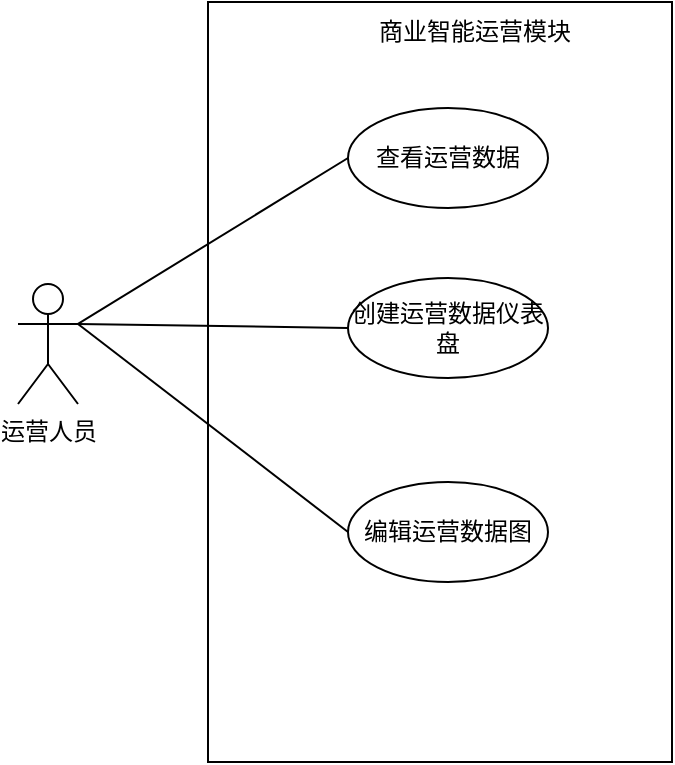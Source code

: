 <mxfile version="26.0.11">
  <diagram name="第 1 页" id="6gOTY-HcG_AKJOXkIzXy">
    <mxGraphModel dx="1242" dy="785" grid="0" gridSize="10" guides="1" tooltips="1" connect="1" arrows="1" fold="1" page="1" pageScale="1" pageWidth="827" pageHeight="1169" math="0" shadow="0">
      <root>
        <mxCell id="0" />
        <mxCell id="1" parent="0" />
        <mxCell id="K3o1xGMym-JEygJOtJZj-1" value="运营人员" style="shape=umlActor;verticalLabelPosition=bottom;verticalAlign=top;html=1;" vertex="1" parent="1">
          <mxGeometry x="185" y="206" width="30" height="60" as="geometry" />
        </mxCell>
        <mxCell id="K3o1xGMym-JEygJOtJZj-2" value="" style="rounded=0;whiteSpace=wrap;html=1;" vertex="1" parent="1">
          <mxGeometry x="280" y="65" width="232" height="380" as="geometry" />
        </mxCell>
        <mxCell id="K3o1xGMym-JEygJOtJZj-3" value="商业智能运营模块" style="text;html=1;align=center;verticalAlign=middle;whiteSpace=wrap;rounded=0;" vertex="1" parent="1">
          <mxGeometry x="364" y="65" width="99" height="30" as="geometry" />
        </mxCell>
        <mxCell id="K3o1xGMym-JEygJOtJZj-5" value="编辑运营数据图" style="ellipse;whiteSpace=wrap;html=1;" vertex="1" parent="1">
          <mxGeometry x="350" y="305" width="100" height="50" as="geometry" />
        </mxCell>
        <mxCell id="K3o1xGMym-JEygJOtJZj-7" value="" style="endArrow=none;html=1;rounded=0;exitX=1;exitY=0.333;exitDx=0;exitDy=0;exitPerimeter=0;entryX=0;entryY=0.5;entryDx=0;entryDy=0;" edge="1" parent="1" source="K3o1xGMym-JEygJOtJZj-1" target="K3o1xGMym-JEygJOtJZj-5">
          <mxGeometry width="50" height="50" relative="1" as="geometry">
            <mxPoint x="142" y="385" as="sourcePoint" />
            <mxPoint x="224" y="370" as="targetPoint" />
          </mxGeometry>
        </mxCell>
        <mxCell id="K3o1xGMym-JEygJOtJZj-10" value="查看运营数据" style="ellipse;whiteSpace=wrap;html=1;" vertex="1" parent="1">
          <mxGeometry x="350" y="118" width="100" height="50" as="geometry" />
        </mxCell>
        <mxCell id="K3o1xGMym-JEygJOtJZj-28" value="" style="endArrow=none;html=1;rounded=0;entryX=0;entryY=0.5;entryDx=0;entryDy=0;exitX=1;exitY=0.333;exitDx=0;exitDy=0;exitPerimeter=0;" edge="1" parent="1" source="K3o1xGMym-JEygJOtJZj-1" target="K3o1xGMym-JEygJOtJZj-10">
          <mxGeometry width="50" height="50" relative="1" as="geometry">
            <mxPoint x="146" y="375" as="sourcePoint" />
            <mxPoint x="252" y="473" as="targetPoint" />
          </mxGeometry>
        </mxCell>
        <mxCell id="K3o1xGMym-JEygJOtJZj-30" value="创建运营数据仪表盘" style="ellipse;whiteSpace=wrap;html=1;" vertex="1" parent="1">
          <mxGeometry x="350" y="203" width="100" height="50" as="geometry" />
        </mxCell>
        <mxCell id="K3o1xGMym-JEygJOtJZj-31" value="" style="endArrow=none;html=1;rounded=0;entryX=0;entryY=0.5;entryDx=0;entryDy=0;exitX=1;exitY=0.333;exitDx=0;exitDy=0;exitPerimeter=0;" edge="1" parent="1" source="K3o1xGMym-JEygJOtJZj-1" target="K3o1xGMym-JEygJOtJZj-30">
          <mxGeometry width="50" height="50" relative="1" as="geometry">
            <mxPoint x="157" y="227" as="sourcePoint" />
            <mxPoint x="360" y="153" as="targetPoint" />
          </mxGeometry>
        </mxCell>
      </root>
    </mxGraphModel>
  </diagram>
</mxfile>
